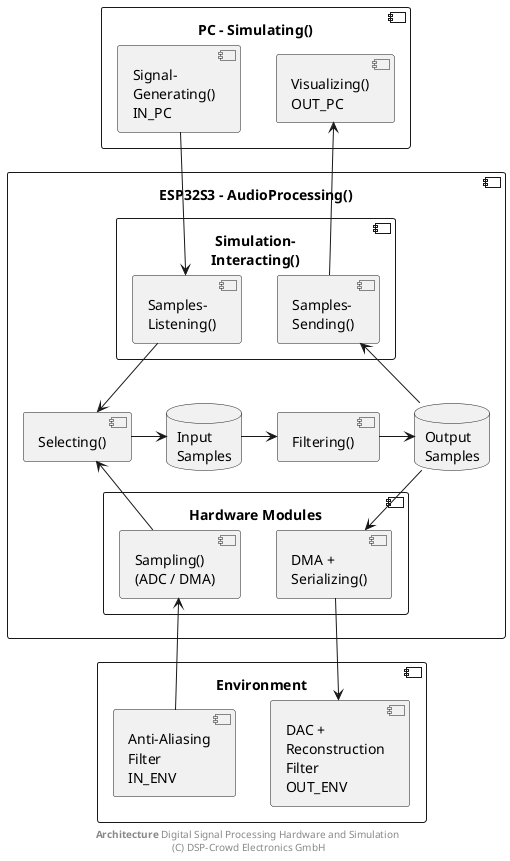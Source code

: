 
@startuml

' skinparam linetype ortho

component "PC - Simulating()" as pc {
  component "Signal-\nGenerating()\nIN_PC" as gen
  component "Visualizing()\nOUT_PC" as visu

  gen -[hidden] visu
}

component "ESP32S3 - AudioProcessing()" as esp {
  database "Input\nSamples" as bufIn
  database "Output\nSamples" as bufOut
  component "Filtering()" as filt
  component "Selecting()" as sel

  component "Simulation-\nInteracting()" as simuInteract {
    component "Samples-\nListening()" as listen
    component "Samples-\nSending()" as send
  }

  component "Hardware Modules" as modHw {
    component "Sampling()\n(ADC / DMA)" as adc
    component "DMA +\nSerializing()" as ser
  }

  sel -> bufIn
  bufIn -> filt
  filt -> bufOut

  sel <-- adc
  bufOut --> ser
  
  listen --> sel
  send <-- bufOut
}

component "Environment" as env {
  component "Anti-Aliasing\nFilter\nIN_ENV" as filtAA
  component "DAC +\nReconstruction\nFilter\nOUT_ENV" as dac
}

gen --> listen
visu <-- send

adc <-- filtAA
ser --> dac

footer **Architecture** Digital Signal Processing Hardware and Simulation \n(C) DSP-Crowd Electronics GmbH

@enduml

